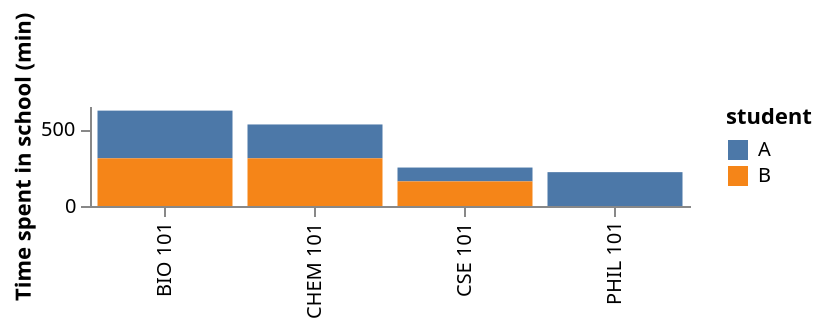 {
    "$schema": "https://vega.github.io/schema/vega-lite/v2.json",
    "description": "A bar graph showing how long each student has been in class until the current class. The purpose of this visualization is to demonstate how the window transform could be used to show more complicated examples. Here is a bar graph of all the classes offered, along with how long each student has been at school till that class.",
    "width": 300,
    "height": 50,
    "data": {
        "values": [
            { "student": "A", "Class": "CSE 101", "TimeOfDay": 8, "Length": 45 },
            { "student": "A", "Class": "PHIL 101", "TimeOfDay": 10, "Length": 70 },
            { "student": "A", "Class": "CHEM 101", "TimeOfDay": 12, "Length": 30 },
            { "student": "A", "Class": "BIO 101", "TimeOfDay": 15, "Length": 45 },
            { "student": "B", "Class": "CSE 101", "TimeOfDay": 8, "Length": 45 },
            { "student": "B", "Class": "CHEM 101", "TimeOfDay": 12, "Length": 30 },
            { "student": "B", "Class": "BIO 101", "TimeOfDay": 15, "Length": 45 }
        ]
    },
    "layer": [{
        "transform": [{
            "window": [{
                "op": "sum",
                "field": "Length",
                "as": "TimeInClass"
            }],
            "sort": [{ "field": "TimeOfDay", "order": "ascending" }],
            "groupby": [
                "Student"
            ],
            "frame": [null, -1]
        }],
        "mark": { "type": "bar", "clip": true },
        "encoding": {
            "x": {
                "field": "Class",
                "type": "nominal",
                "scale": { "rangeStep": 12 },
                "axis": { "title": "" }
            },
            "y": {
                "field": "TimeInClass",
                "type": "quantitative",
                "axis": { "title": "Time spent in school (min)", "grid": false }
            },
            "color": {
                "field": "student",
                "type": "nominal"
            }
        }
    }],
    "config": {
        "view": { "stroke": "transparent" },
        "axis": { "domainWidth": 1 }
    }
}